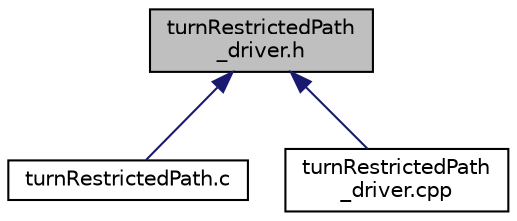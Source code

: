 digraph "turnRestrictedPath_driver.h"
{
  edge [fontname="Helvetica",fontsize="10",labelfontname="Helvetica",labelfontsize="10"];
  node [fontname="Helvetica",fontsize="10",shape=record];
  Node6 [label="turnRestrictedPath\l_driver.h",height=0.2,width=0.4,color="black", fillcolor="grey75", style="filled", fontcolor="black"];
  Node6 -> Node7 [dir="back",color="midnightblue",fontsize="10",style="solid",fontname="Helvetica"];
  Node7 [label="turnRestrictedPath.c",height=0.2,width=0.4,color="black", fillcolor="white", style="filled",URL="$turnRestrictedPath_8c.html"];
  Node6 -> Node8 [dir="back",color="midnightblue",fontsize="10",style="solid",fontname="Helvetica"];
  Node8 [label="turnRestrictedPath\l_driver.cpp",height=0.2,width=0.4,color="black", fillcolor="white", style="filled",URL="$turnRestrictedPath__driver_8cpp.html"];
}
